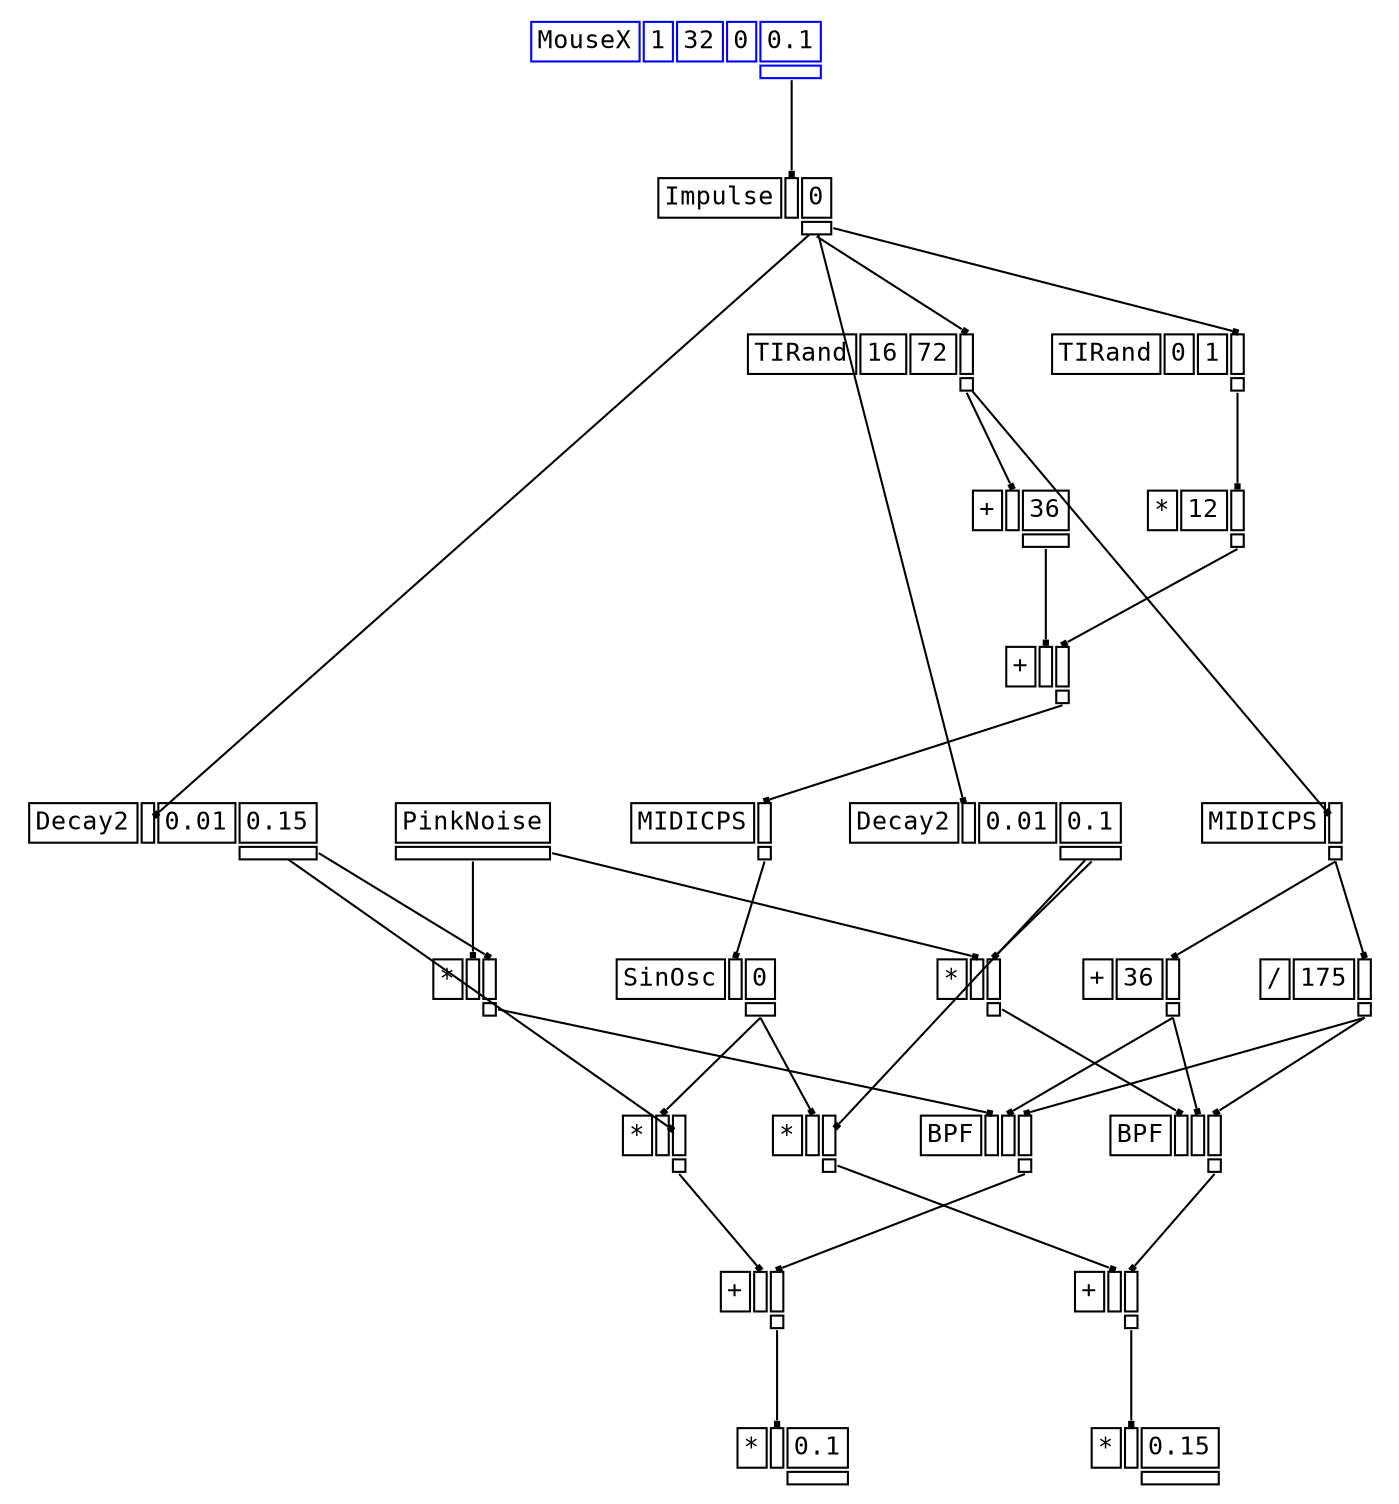 digraph Anonymous {
graph [splines=false];
node [fontsize=12,fontname="Courier"];
edge [arrowhead=box,arrowsize=0.25];
u_6[shape="plaintext",color="blue",label=<<TABLE BORDER="0" CELLBORDER="1"><TR><TD>MouseX</TD><TD ID="u_6:K_0">1</TD><TD ID="u_6:K_1">32</TD><TD ID="u_6:K_2">0</TD><TD ID="u_6:K_3">0.1</TD></TR><TR><TD BORDER="0"></TD><TD BORDER="0"></TD><TD BORDER="0"></TD><TD BORDER="0"></TD><TD PORT="o_0" ID="u_6:o_0"></TD></TR></TABLE>>];
u_7[shape="plaintext",color="black",label=<<TABLE BORDER="0" CELLBORDER="1"><TR><TD>Impulse</TD><TD PORT="i_0" ID="u_7:i_0"></TD><TD ID="u_7:K_1">0</TD></TR><TR><TD BORDER="0"></TD><TD BORDER="0"></TD><TD PORT="o_0" ID="u_7:o_0"></TD></TR></TABLE>>];
u_8[shape="plaintext",color="black",label=<<TABLE BORDER="0" CELLBORDER="1"><TR><TD>TIRand</TD><TD ID="u_8:K_0">16</TD><TD ID="u_8:K_1">72</TD><TD PORT="i_2" ID="u_8:i_2"></TD></TR><TR><TD BORDER="0"></TD><TD BORDER="0"></TD><TD BORDER="0"></TD><TD PORT="o_0" ID="u_8:o_0"></TD></TR></TABLE>>];
u_10[shape="plaintext",color="black",label=<<TABLE BORDER="0" CELLBORDER="1"><TR><TD>+</TD><TD PORT="i_0" ID="u_10:i_0"></TD><TD ID="u_10:K_1">36</TD></TR><TR><TD BORDER="0"></TD><TD BORDER="0"></TD><TD PORT="o_0" ID="u_10:o_0"></TD></TR></TABLE>>];
u_12[shape="plaintext",color="black",label=<<TABLE BORDER="0" CELLBORDER="1"><TR><TD>TIRand</TD><TD ID="u_12:K_0">0</TD><TD ID="u_12:K_1">1</TD><TD PORT="i_2" ID="u_12:i_2"></TD></TR><TR><TD BORDER="0"></TD><TD BORDER="0"></TD><TD BORDER="0"></TD><TD PORT="o_0" ID="u_12:o_0"></TD></TR></TABLE>>];
u_13[shape="plaintext",color="black",label=<<TABLE BORDER="0" CELLBORDER="1"><TR><TD>*</TD><TD ID="u_13:K_0">12</TD><TD PORT="i_1" ID="u_13:i_1"></TD></TR><TR><TD BORDER="0"></TD><TD BORDER="0"></TD><TD PORT="o_0" ID="u_13:o_0"></TD></TR></TABLE>>];
u_14[shape="plaintext",color="black",label=<<TABLE BORDER="0" CELLBORDER="1"><TR><TD>+</TD><TD PORT="i_0" ID="u_14:i_0"></TD><TD PORT="i_1" ID="u_14:i_1"></TD></TR><TR><TD BORDER="0"></TD><TD BORDER="0"></TD><TD PORT="o_0" ID="u_14:o_0"></TD></TR></TABLE>>];
u_15[shape="plaintext",color="black",label=<<TABLE BORDER="0" CELLBORDER="1"><TR><TD>MIDICPS</TD><TD PORT="i_0" ID="u_15:i_0"></TD></TR><TR><TD BORDER="0"></TD><TD PORT="o_0" ID="u_15:o_0"></TD></TR></TABLE>>];
u_16[shape="plaintext",color="black",label=<<TABLE BORDER="0" CELLBORDER="1"><TR><TD>SinOsc</TD><TD PORT="i_0" ID="u_16:i_0"></TD><TD ID="u_16:K_1">0</TD></TR><TR><TD BORDER="0"></TD><TD BORDER="0"></TD><TD PORT="o_0" ID="u_16:o_0"></TD></TR></TABLE>>];
u_19[shape="plaintext",color="black",label=<<TABLE BORDER="0" CELLBORDER="1"><TR><TD>Decay2</TD><TD PORT="i_0" ID="u_19:i_0"></TD><TD ID="u_19:K_1">0.01</TD><TD ID="u_19:K_2">0.15</TD></TR><TR><TD BORDER="0"></TD><TD BORDER="0"></TD><TD BORDER="0"></TD><TD PORT="o_0" ID="u_19:o_0"></TD></TR></TABLE>>];
u_20[shape="plaintext",color="black",label=<<TABLE BORDER="0" CELLBORDER="1"><TR><TD>*</TD><TD PORT="i_0" ID="u_20:i_0"></TD><TD PORT="i_1" ID="u_20:i_1"></TD></TR><TR><TD BORDER="0"></TD><TD BORDER="0"></TD><TD PORT="o_0" ID="u_20:o_0"></TD></TR></TABLE>>];
u_21[shape="plaintext",color="black",label=<<TABLE BORDER="0" CELLBORDER="1"><TR><TD>PinkNoise</TD></TR><TR><TD PORT="o_0" ID="u_21:o_0"></TD></TR></TABLE>>];
u_22[shape="plaintext",color="black",label=<<TABLE BORDER="0" CELLBORDER="1"><TR><TD>*</TD><TD PORT="i_0" ID="u_22:i_0"></TD><TD PORT="i_1" ID="u_22:i_1"></TD></TR><TR><TD BORDER="0"></TD><TD BORDER="0"></TD><TD PORT="o_0" ID="u_22:o_0"></TD></TR></TABLE>>];
u_23[shape="plaintext",color="black",label=<<TABLE BORDER="0" CELLBORDER="1"><TR><TD>MIDICPS</TD><TD PORT="i_0" ID="u_23:i_0"></TD></TR><TR><TD BORDER="0"></TD><TD PORT="o_0" ID="u_23:o_0"></TD></TR></TABLE>>];
u_24[shape="plaintext",color="black",label=<<TABLE BORDER="0" CELLBORDER="1"><TR><TD>+</TD><TD ID="u_24:K_0">36</TD><TD PORT="i_1" ID="u_24:i_1"></TD></TR><TR><TD BORDER="0"></TD><TD BORDER="0"></TD><TD PORT="o_0" ID="u_24:o_0"></TD></TR></TABLE>>];
u_26[shape="plaintext",color="black",label=<<TABLE BORDER="0" CELLBORDER="1"><TR><TD>/</TD><TD ID="u_26:K_0">175</TD><TD PORT="i_1" ID="u_26:i_1"></TD></TR><TR><TD BORDER="0"></TD><TD BORDER="0"></TD><TD PORT="o_0" ID="u_26:o_0"></TD></TR></TABLE>>];
u_27[shape="plaintext",color="black",label=<<TABLE BORDER="0" CELLBORDER="1"><TR><TD>BPF</TD><TD PORT="i_0" ID="u_27:i_0"></TD><TD PORT="i_1" ID="u_27:i_1"></TD><TD PORT="i_2" ID="u_27:i_2"></TD></TR><TR><TD BORDER="0"></TD><TD BORDER="0"></TD><TD BORDER="0"></TD><TD PORT="o_0" ID="u_27:o_0"></TD></TR></TABLE>>];
u_28[shape="plaintext",color="black",label=<<TABLE BORDER="0" CELLBORDER="1"><TR><TD>+</TD><TD PORT="i_0" ID="u_28:i_0"></TD><TD PORT="i_1" ID="u_28:i_1"></TD></TR><TR><TD BORDER="0"></TD><TD BORDER="0"></TD><TD PORT="o_0" ID="u_28:o_0"></TD></TR></TABLE>>];
u_29[shape="plaintext",color="black",label=<<TABLE BORDER="0" CELLBORDER="1"><TR><TD>*</TD><TD PORT="i_0" ID="u_29:i_0"></TD><TD ID="u_29:K_1">0.1</TD></TR><TR><TD BORDER="0"></TD><TD BORDER="0"></TD><TD PORT="o_0" ID="u_29:o_0"></TD></TR></TABLE>>];
u_30[shape="plaintext",color="black",label=<<TABLE BORDER="0" CELLBORDER="1"><TR><TD>Decay2</TD><TD PORT="i_0" ID="u_30:i_0"></TD><TD ID="u_30:K_1">0.01</TD><TD ID="u_30:K_2">0.1</TD></TR><TR><TD BORDER="0"></TD><TD BORDER="0"></TD><TD BORDER="0"></TD><TD PORT="o_0" ID="u_30:o_0"></TD></TR></TABLE>>];
u_31[shape="plaintext",color="black",label=<<TABLE BORDER="0" CELLBORDER="1"><TR><TD>*</TD><TD PORT="i_0" ID="u_31:i_0"></TD><TD PORT="i_1" ID="u_31:i_1"></TD></TR><TR><TD BORDER="0"></TD><TD BORDER="0"></TD><TD PORT="o_0" ID="u_31:o_0"></TD></TR></TABLE>>];
u_32[shape="plaintext",color="black",label=<<TABLE BORDER="0" CELLBORDER="1"><TR><TD>*</TD><TD PORT="i_0" ID="u_32:i_0"></TD><TD PORT="i_1" ID="u_32:i_1"></TD></TR><TR><TD BORDER="0"></TD><TD BORDER="0"></TD><TD PORT="o_0" ID="u_32:o_0"></TD></TR></TABLE>>];
u_33[shape="plaintext",color="black",label=<<TABLE BORDER="0" CELLBORDER="1"><TR><TD>BPF</TD><TD PORT="i_0" ID="u_33:i_0"></TD><TD PORT="i_1" ID="u_33:i_1"></TD><TD PORT="i_2" ID="u_33:i_2"></TD></TR><TR><TD BORDER="0"></TD><TD BORDER="0"></TD><TD BORDER="0"></TD><TD PORT="o_0" ID="u_33:o_0"></TD></TR></TABLE>>];
u_34[shape="plaintext",color="black",label=<<TABLE BORDER="0" CELLBORDER="1"><TR><TD>+</TD><TD PORT="i_0" ID="u_34:i_0"></TD><TD PORT="i_1" ID="u_34:i_1"></TD></TR><TR><TD BORDER="0"></TD><TD BORDER="0"></TD><TD PORT="o_0" ID="u_34:o_0"></TD></TR></TABLE>>];
u_35[shape="plaintext",color="black",label=<<TABLE BORDER="0" CELLBORDER="1"><TR><TD>*</TD><TD PORT="i_0" ID="u_35:i_0"></TD><TD ID="u_35:K_1">0.15</TD></TR><TR><TD BORDER="0"></TD><TD BORDER="0"></TD><TD PORT="o_0" ID="u_35:o_0"></TD></TR></TABLE>>];
u_6:o_0 -> u_7:i_0;
u_7:o_0 -> u_8:i_2;
u_8:o_0 -> u_10:i_0;
u_7:o_0 -> u_12:i_2;
u_12:o_0 -> u_13:i_1;
u_10:o_0 -> u_14:i_0;
u_13:o_0 -> u_14:i_1;
u_14:o_0 -> u_15:i_0;
u_15:o_0 -> u_16:i_0;
u_7:o_0 -> u_19:i_0;
u_16:o_0 -> u_20:i_0;
u_19:o_0 -> u_20:i_1;
u_21:o_0 -> u_22:i_0;
u_19:o_0 -> u_22:i_1;
u_8:o_0 -> u_23:i_0;
u_23:o_0 -> u_24:i_1;
u_23:o_0 -> u_26:i_1;
u_22:o_0 -> u_27:i_0;
u_24:o_0 -> u_27:i_1;
u_26:o_0 -> u_27:i_2;
u_20:o_0 -> u_28:i_0;
u_27:o_0 -> u_28:i_1;
u_28:o_0 -> u_29:i_0;
u_7:o_0 -> u_30:i_0;
u_16:o_0 -> u_31:i_0;
u_30:o_0 -> u_31:i_1;
u_21:o_0 -> u_32:i_0;
u_30:o_0 -> u_32:i_1;
u_32:o_0 -> u_33:i_0;
u_24:o_0 -> u_33:i_1;
u_26:o_0 -> u_33:i_2;
u_31:o_0 -> u_34:i_0;
u_33:o_0 -> u_34:i_1;
u_34:o_0 -> u_35:i_0;
}
